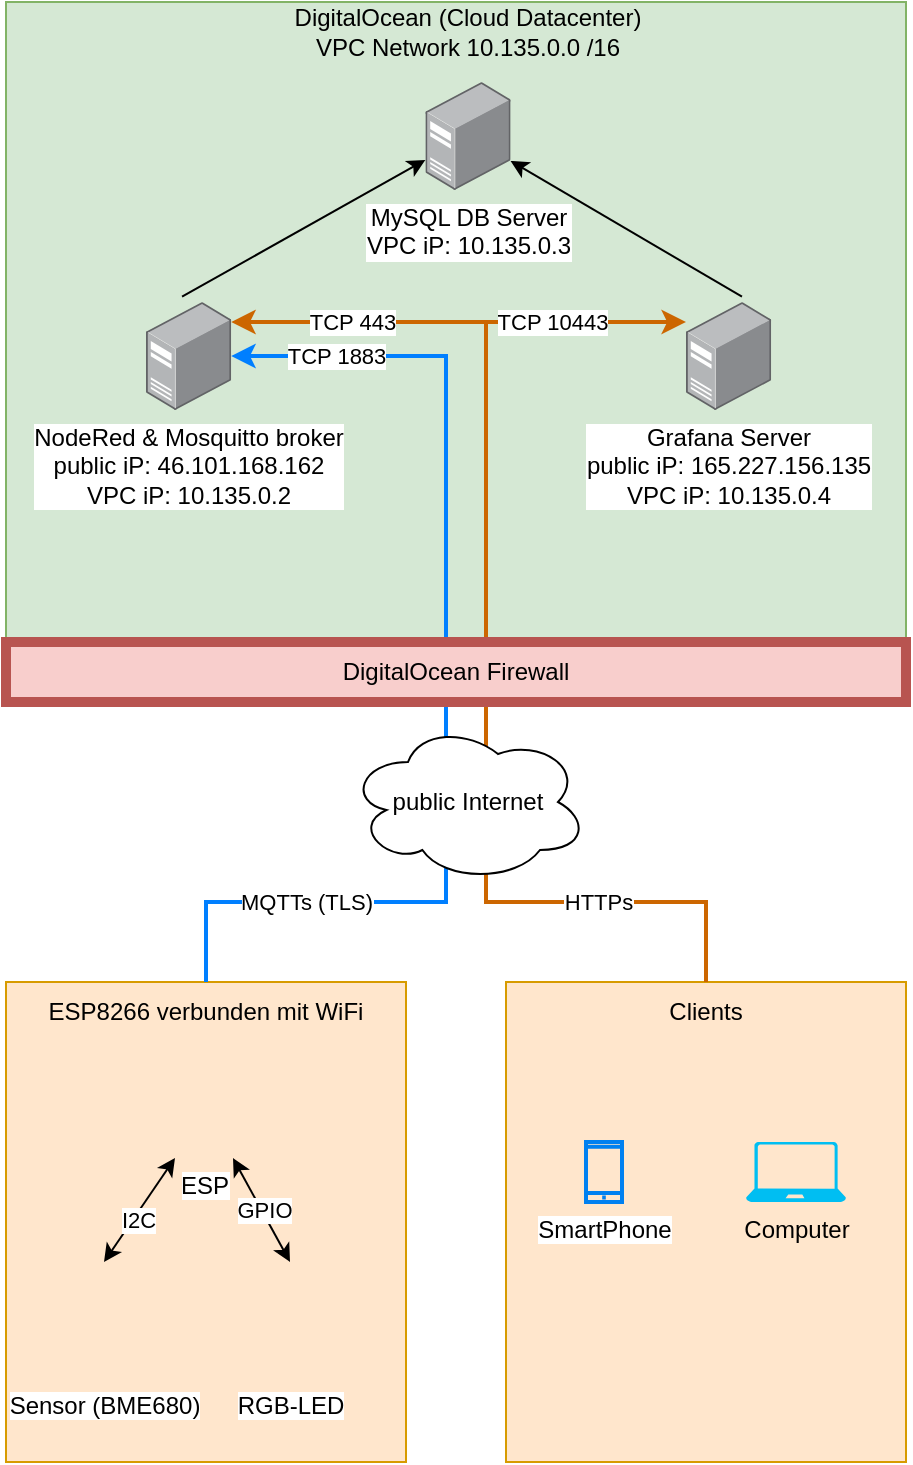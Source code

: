 <mxfile version="16.1.2" type="device"><diagram id="XTJObuwduOOY2dnyIfHx" name="Page-1"><mxGraphModel dx="1106" dy="997" grid="1" gridSize="10" guides="1" tooltips="1" connect="1" arrows="1" fold="1" page="1" pageScale="1" pageWidth="850" pageHeight="1100" math="0" shadow="0"><root><mxCell id="0"/><mxCell id="1" parent="0"/><mxCell id="mfbkCVB7KPHV-lQuNe-T-24" value="" style="rounded=0;whiteSpace=wrap;html=1;fillColor=#d5e8d4;strokeColor=#82b366;" parent="1" vertex="1"><mxGeometry x="180" y="30" width="450" height="350" as="geometry"/></mxCell><mxCell id="mfbkCVB7KPHV-lQuNe-T-22" value="" style="rounded=0;whiteSpace=wrap;html=1;fillColor=#ffe6cc;strokeColor=#d79b00;" parent="1" vertex="1"><mxGeometry x="180" y="520" width="200" height="240" as="geometry"/></mxCell><mxCell id="mfbkCVB7KPHV-lQuNe-T-1" value="MySQL DB Server&lt;br&gt;VPC&amp;nbsp;iP: 10.135.0.3" style="points=[];aspect=fixed;html=1;align=center;shadow=0;dashed=0;image;image=img/lib/allied_telesis/computer_and_terminals/Server_Desktop.svg;" parent="1" vertex="1"><mxGeometry x="389.7" y="70" width="42.6" height="54" as="geometry"/></mxCell><mxCell id="mfbkCVB7KPHV-lQuNe-T-2" value="NodeRed &amp;amp; Mosquitto broker&lt;br&gt;public iP: 46.101.168.162&lt;br&gt;VPC&amp;nbsp;iP: 10.135.0.2" style="points=[];aspect=fixed;html=1;align=center;shadow=0;dashed=0;image;image=img/lib/allied_telesis/computer_and_terminals/Server_Desktop.svg;" parent="1" vertex="1"><mxGeometry x="250" y="180" width="42.6" height="54" as="geometry"/></mxCell><mxCell id="rIIv7SnWaD_gnuvMeebn-15" style="edgeStyle=orthogonalEdgeStyle;rounded=0;orthogonalLoop=1;jettySize=auto;html=1;entryX=0.5;entryY=0;entryDx=0;entryDy=0;startArrow=classic;startFill=1;endArrow=none;endFill=0;strokeColor=#CC6600;strokeWidth=2;" edge="1" parent="1" source="mfbkCVB7KPHV-lQuNe-T-5" target="rIIv7SnWaD_gnuvMeebn-8"><mxGeometry relative="1" as="geometry"><Array as="points"><mxPoint x="420" y="190"/><mxPoint x="420" y="480"/><mxPoint x="530" y="480"/></Array></mxGeometry></mxCell><mxCell id="rIIv7SnWaD_gnuvMeebn-17" value="TCP 10443" style="edgeLabel;html=1;align=center;verticalAlign=middle;resizable=0;points=[];" vertex="1" connectable="0" parent="rIIv7SnWaD_gnuvMeebn-15"><mxGeometry x="-0.752" relative="1" as="geometry"><mxPoint as="offset"/></mxGeometry></mxCell><mxCell id="mfbkCVB7KPHV-lQuNe-T-5" value="Grafana Server&lt;br&gt;public iP: 165.227.156.135&lt;br&gt;VPC iP: 10.135.0.4" style="points=[];aspect=fixed;html=1;align=center;shadow=0;dashed=0;image;image=img/lib/allied_telesis/computer_and_terminals/Server_Desktop.svg;" parent="1" vertex="1"><mxGeometry x="520" y="180" width="42.6" height="54" as="geometry"/></mxCell><mxCell id="mfbkCVB7KPHV-lQuNe-T-6" value="" style="endArrow=classic;startArrow=none;html=1;rounded=0;exitX=0.423;exitY=-0.049;exitDx=0;exitDy=0;exitPerimeter=0;startFill=0;" parent="1" source="mfbkCVB7KPHV-lQuNe-T-2" target="mfbkCVB7KPHV-lQuNe-T-1" edge="1"><mxGeometry width="50" height="50" relative="1" as="geometry"><mxPoint x="379.7" y="240" as="sourcePoint"/><mxPoint x="429.7" y="190" as="targetPoint"/></mxGeometry></mxCell><mxCell id="mfbkCVB7KPHV-lQuNe-T-7" value="" style="endArrow=classic;startArrow=none;html=1;rounded=0;exitX=0.657;exitY=-0.049;exitDx=0;exitDy=0;exitPerimeter=0;endFill=1;startFill=0;" parent="1" source="mfbkCVB7KPHV-lQuNe-T-5" target="mfbkCVB7KPHV-lQuNe-T-1" edge="1"><mxGeometry width="50" height="50" relative="1" as="geometry"><mxPoint x="317.72" y="267.354" as="sourcePoint"/><mxPoint x="403.61" y="134" as="targetPoint"/></mxGeometry></mxCell><mxCell id="mfbkCVB7KPHV-lQuNe-T-8" value="ESP" style="shape=image;html=1;verticalAlign=top;verticalLabelPosition=bottom;labelBackgroundColor=#ffffff;imageAspect=0;aspect=fixed;image=https://cdn1.iconfinder.com/data/icons/heroicons-solid/20/chip-128.png" parent="1" vertex="1"><mxGeometry x="250" y="550" width="58" height="58" as="geometry"/></mxCell><mxCell id="mfbkCVB7KPHV-lQuNe-T-9" value="Sensor (BME680)" style="shape=image;html=1;verticalAlign=top;verticalLabelPosition=bottom;labelBackgroundColor=#ffffff;imageAspect=0;aspect=fixed;image=https://cdn1.iconfinder.com/data/icons/heroicons-solid/20/chip-128.png;direction=south;" parent="1" vertex="1"><mxGeometry x="200" y="660" width="58" height="58" as="geometry"/></mxCell><mxCell id="mfbkCVB7KPHV-lQuNe-T-10" value="RGB-LED" style="shape=image;html=1;verticalAlign=top;verticalLabelPosition=bottom;labelBackgroundColor=#ffffff;imageAspect=0;aspect=fixed;image=https://cdn2.iconfinder.com/data/icons/electronic-13/480/6-electronic-led-icon-2-128.png" parent="1" vertex="1"><mxGeometry x="293" y="660" width="58" height="58" as="geometry"/></mxCell><mxCell id="mfbkCVB7KPHV-lQuNe-T-11" value="" style="endArrow=classic;startArrow=classic;html=1;rounded=0;exitX=0.25;exitY=1;exitDx=0;exitDy=0;entryX=0;entryY=0.5;entryDx=0;entryDy=0;" parent="1" source="mfbkCVB7KPHV-lQuNe-T-8" target="mfbkCVB7KPHV-lQuNe-T-9" edge="1"><mxGeometry width="50" height="50" relative="1" as="geometry"><mxPoint x="898.02" y="892.354" as="sourcePoint"/><mxPoint x="983.91" y="759" as="targetPoint"/></mxGeometry></mxCell><mxCell id="Y2goittswyOyW3ueCzRY-1" value="I2C" style="edgeLabel;html=1;align=center;verticalAlign=middle;resizable=0;points=[];" parent="mfbkCVB7KPHV-lQuNe-T-11" vertex="1" connectable="0"><mxGeometry x="0.125" y="2" relative="1" as="geometry"><mxPoint as="offset"/></mxGeometry></mxCell><mxCell id="mfbkCVB7KPHV-lQuNe-T-12" value="" style="endArrow=classic;startArrow=classic;html=1;rounded=0;exitX=0.75;exitY=1;exitDx=0;exitDy=0;entryX=0.5;entryY=0;entryDx=0;entryDy=0;" parent="1" source="mfbkCVB7KPHV-lQuNe-T-8" target="mfbkCVB7KPHV-lQuNe-T-10" edge="1"><mxGeometry width="50" height="50" relative="1" as="geometry"><mxPoint x="1107.988" y="892.354" as="sourcePoint"/><mxPoint x="1019.264" y="759" as="targetPoint"/></mxGeometry></mxCell><mxCell id="rIIv7SnWaD_gnuvMeebn-1" value="GPIO" style="edgeLabel;html=1;align=center;verticalAlign=middle;resizable=0;points=[];" vertex="1" connectable="0" parent="mfbkCVB7KPHV-lQuNe-T-12"><mxGeometry x="0.044" relative="1" as="geometry"><mxPoint y="-1" as="offset"/></mxGeometry></mxCell><mxCell id="mfbkCVB7KPHV-lQuNe-T-18" value="DigitalOcean (Cloud Datacenter)&lt;br&gt;VPC Network 10.135.0.0 /16" style="text;html=1;strokeColor=none;fillColor=none;align=center;verticalAlign=middle;whiteSpace=wrap;rounded=0;" parent="1" vertex="1"><mxGeometry x="314.15" y="30" width="193.7" height="30" as="geometry"/></mxCell><mxCell id="rIIv7SnWaD_gnuvMeebn-7" value="ESP8266 verbunden mit WiFi" style="text;html=1;strokeColor=none;fillColor=none;align=center;verticalAlign=middle;whiteSpace=wrap;rounded=0;" vertex="1" parent="1"><mxGeometry x="183.15" y="520" width="193.7" height="30" as="geometry"/></mxCell><mxCell id="rIIv7SnWaD_gnuvMeebn-9" value="" style="rounded=0;whiteSpace=wrap;html=1;fillColor=#ffe6cc;strokeColor=#d79b00;" vertex="1" parent="1"><mxGeometry x="430" y="520" width="200" height="240" as="geometry"/></mxCell><mxCell id="rIIv7SnWaD_gnuvMeebn-14" style="edgeStyle=orthogonalEdgeStyle;rounded=0;orthogonalLoop=1;jettySize=auto;html=1;exitX=0.5;exitY=0;exitDx=0;exitDy=0;startArrow=none;startFill=0;endArrow=classic;endFill=1;strokeWidth=2;strokeColor=#CC6600;" edge="1" parent="1" source="rIIv7SnWaD_gnuvMeebn-8" target="mfbkCVB7KPHV-lQuNe-T-2"><mxGeometry relative="1" as="geometry"><mxPoint x="290" y="210" as="targetPoint"/><Array as="points"><mxPoint x="530" y="480"/><mxPoint x="420" y="480"/><mxPoint x="420" y="190"/></Array></mxGeometry></mxCell><mxCell id="rIIv7SnWaD_gnuvMeebn-16" value="HTTPs" style="edgeLabel;html=1;align=center;verticalAlign=middle;resizable=0;points=[];" vertex="1" connectable="0" parent="rIIv7SnWaD_gnuvMeebn-14"><mxGeometry x="-0.669" relative="1" as="geometry"><mxPoint as="offset"/></mxGeometry></mxCell><mxCell id="rIIv7SnWaD_gnuvMeebn-18" value="TCP 443" style="edgeLabel;html=1;align=center;verticalAlign=middle;resizable=0;points=[];" vertex="1" connectable="0" parent="rIIv7SnWaD_gnuvMeebn-14"><mxGeometry x="0.787" relative="1" as="geometry"><mxPoint as="offset"/></mxGeometry></mxCell><mxCell id="rIIv7SnWaD_gnuvMeebn-8" value="Clients" style="text;html=1;strokeColor=none;fillColor=none;align=center;verticalAlign=middle;whiteSpace=wrap;rounded=0;" vertex="1" parent="1"><mxGeometry x="430" y="520" width="200" height="30" as="geometry"/></mxCell><mxCell id="rIIv7SnWaD_gnuvMeebn-11" value="SmartPhone" style="html=1;verticalLabelPosition=bottom;align=center;labelBackgroundColor=#ffffff;verticalAlign=top;strokeWidth=2;strokeColor=#0080F0;shadow=0;dashed=0;shape=mxgraph.ios7.icons.smartphone;fillColor=none;" vertex="1" parent="1"><mxGeometry x="470" y="600" width="18" height="30" as="geometry"/></mxCell><mxCell id="rIIv7SnWaD_gnuvMeebn-12" value="Computer" style="verticalLabelPosition=bottom;html=1;verticalAlign=top;align=center;strokeColor=none;fillColor=#00BEF2;shape=mxgraph.azure.laptop;pointerEvents=1;" vertex="1" parent="1"><mxGeometry x="550" y="600" width="50" height="30" as="geometry"/></mxCell><mxCell id="mfbkCVB7KPHV-lQuNe-T-14" value="" style="endArrow=none;startArrow=classic;html=1;rounded=0;entryX=0.5;entryY=0;entryDx=0;entryDy=0;endFill=0;strokeWidth=2;strokeColor=#007FFF;" parent="1" source="mfbkCVB7KPHV-lQuNe-T-2" target="rIIv7SnWaD_gnuvMeebn-7" edge="1"><mxGeometry width="50" height="50" relative="1" as="geometry"><mxPoint x="370" y="1070" as="sourcePoint"/><mxPoint x="-10" y="620" as="targetPoint"/><Array as="points"><mxPoint x="400" y="207"/><mxPoint x="400" y="480"/><mxPoint x="280" y="480"/></Array></mxGeometry></mxCell><mxCell id="mfbkCVB7KPHV-lQuNe-T-16" value="MQTTs (TLS)" style="edgeLabel;html=1;align=center;verticalAlign=middle;resizable=0;points=[];" parent="mfbkCVB7KPHV-lQuNe-T-14" vertex="1" connectable="0"><mxGeometry x="0.123" y="-1" relative="1" as="geometry"><mxPoint x="-69" y="77" as="offset"/></mxGeometry></mxCell><mxCell id="rIIv7SnWaD_gnuvMeebn-19" value="TCP 1883" style="edgeLabel;html=1;align=center;verticalAlign=middle;resizable=0;points=[];" vertex="1" connectable="0" parent="mfbkCVB7KPHV-lQuNe-T-14"><mxGeometry x="-0.806" relative="1" as="geometry"><mxPoint as="offset"/></mxGeometry></mxCell><mxCell id="rIIv7SnWaD_gnuvMeebn-4" value="public Internet" style="ellipse;shape=cloud;whiteSpace=wrap;html=1;" vertex="1" parent="1"><mxGeometry x="351" y="390" width="120" height="80" as="geometry"/></mxCell><mxCell id="rIIv7SnWaD_gnuvMeebn-10" value="DigitalOcean Firewall" style="rounded=0;whiteSpace=wrap;html=1;fillColor=#f8cecc;strokeColor=#b85450;strokeWidth=5;" vertex="1" parent="1"><mxGeometry x="180" y="350" width="450" height="30" as="geometry"/></mxCell></root></mxGraphModel></diagram></mxfile>
